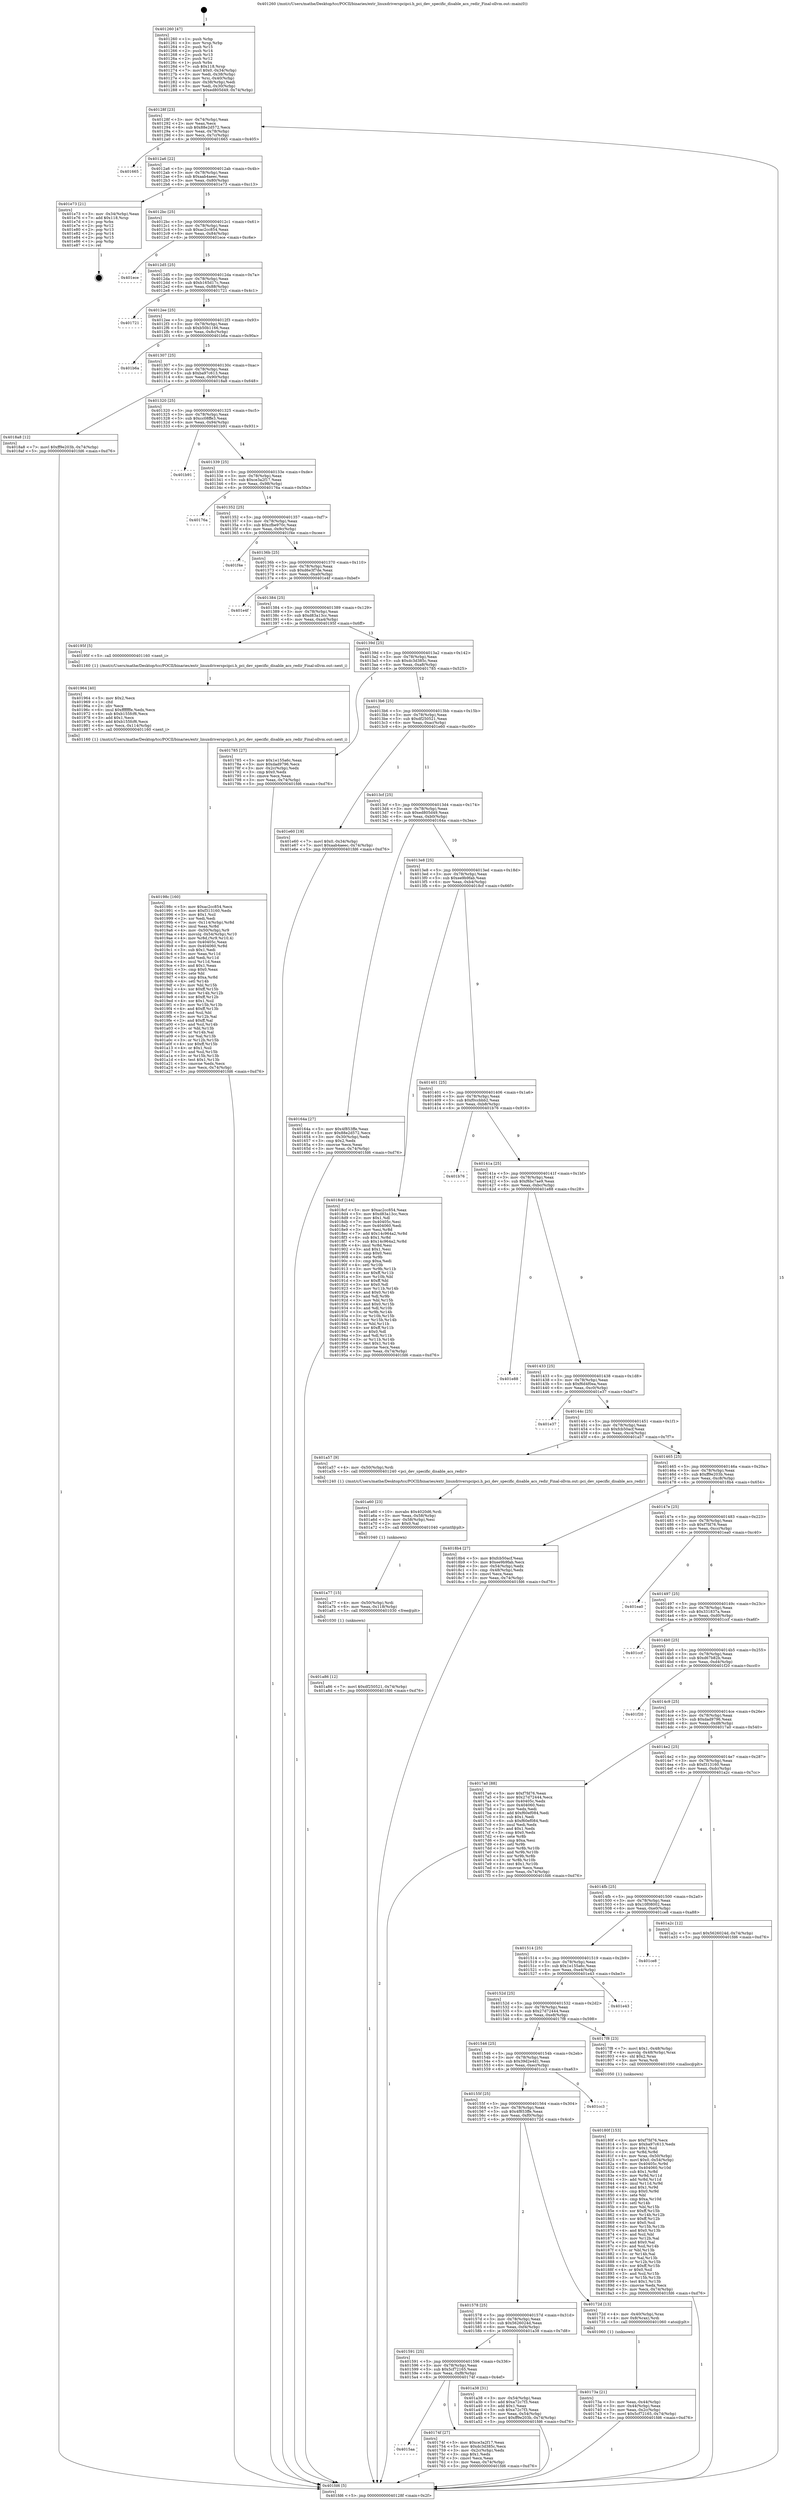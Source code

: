 digraph "0x401260" {
  label = "0x401260 (/mnt/c/Users/mathe/Desktop/tcc/POCII/binaries/extr_linuxdriverspcipci.h_pci_dev_specific_disable_acs_redir_Final-ollvm.out::main(0))"
  labelloc = "t"
  node[shape=record]

  Entry [label="",width=0.3,height=0.3,shape=circle,fillcolor=black,style=filled]
  "0x40128f" [label="{
     0x40128f [23]\l
     | [instrs]\l
     &nbsp;&nbsp;0x40128f \<+3\>: mov -0x74(%rbp),%eax\l
     &nbsp;&nbsp;0x401292 \<+2\>: mov %eax,%ecx\l
     &nbsp;&nbsp;0x401294 \<+6\>: sub $0x88e2d572,%ecx\l
     &nbsp;&nbsp;0x40129a \<+3\>: mov %eax,-0x78(%rbp)\l
     &nbsp;&nbsp;0x40129d \<+3\>: mov %ecx,-0x7c(%rbp)\l
     &nbsp;&nbsp;0x4012a0 \<+6\>: je 0000000000401665 \<main+0x405\>\l
  }"]
  "0x401665" [label="{
     0x401665\l
  }", style=dashed]
  "0x4012a6" [label="{
     0x4012a6 [22]\l
     | [instrs]\l
     &nbsp;&nbsp;0x4012a6 \<+5\>: jmp 00000000004012ab \<main+0x4b\>\l
     &nbsp;&nbsp;0x4012ab \<+3\>: mov -0x78(%rbp),%eax\l
     &nbsp;&nbsp;0x4012ae \<+5\>: sub $0xaab4aeec,%eax\l
     &nbsp;&nbsp;0x4012b3 \<+3\>: mov %eax,-0x80(%rbp)\l
     &nbsp;&nbsp;0x4012b6 \<+6\>: je 0000000000401e73 \<main+0xc13\>\l
  }"]
  Exit [label="",width=0.3,height=0.3,shape=circle,fillcolor=black,style=filled,peripheries=2]
  "0x401e73" [label="{
     0x401e73 [21]\l
     | [instrs]\l
     &nbsp;&nbsp;0x401e73 \<+3\>: mov -0x34(%rbp),%eax\l
     &nbsp;&nbsp;0x401e76 \<+7\>: add $0x118,%rsp\l
     &nbsp;&nbsp;0x401e7d \<+1\>: pop %rbx\l
     &nbsp;&nbsp;0x401e7e \<+2\>: pop %r12\l
     &nbsp;&nbsp;0x401e80 \<+2\>: pop %r13\l
     &nbsp;&nbsp;0x401e82 \<+2\>: pop %r14\l
     &nbsp;&nbsp;0x401e84 \<+2\>: pop %r15\l
     &nbsp;&nbsp;0x401e86 \<+1\>: pop %rbp\l
     &nbsp;&nbsp;0x401e87 \<+1\>: ret\l
  }"]
  "0x4012bc" [label="{
     0x4012bc [25]\l
     | [instrs]\l
     &nbsp;&nbsp;0x4012bc \<+5\>: jmp 00000000004012c1 \<main+0x61\>\l
     &nbsp;&nbsp;0x4012c1 \<+3\>: mov -0x78(%rbp),%eax\l
     &nbsp;&nbsp;0x4012c4 \<+5\>: sub $0xac2cc854,%eax\l
     &nbsp;&nbsp;0x4012c9 \<+6\>: mov %eax,-0x84(%rbp)\l
     &nbsp;&nbsp;0x4012cf \<+6\>: je 0000000000401ece \<main+0xc6e\>\l
  }"]
  "0x401a86" [label="{
     0x401a86 [12]\l
     | [instrs]\l
     &nbsp;&nbsp;0x401a86 \<+7\>: movl $0xdf250521,-0x74(%rbp)\l
     &nbsp;&nbsp;0x401a8d \<+5\>: jmp 0000000000401fd6 \<main+0xd76\>\l
  }"]
  "0x401ece" [label="{
     0x401ece\l
  }", style=dashed]
  "0x4012d5" [label="{
     0x4012d5 [25]\l
     | [instrs]\l
     &nbsp;&nbsp;0x4012d5 \<+5\>: jmp 00000000004012da \<main+0x7a\>\l
     &nbsp;&nbsp;0x4012da \<+3\>: mov -0x78(%rbp),%eax\l
     &nbsp;&nbsp;0x4012dd \<+5\>: sub $0xb165d17c,%eax\l
     &nbsp;&nbsp;0x4012e2 \<+6\>: mov %eax,-0x88(%rbp)\l
     &nbsp;&nbsp;0x4012e8 \<+6\>: je 0000000000401721 \<main+0x4c1\>\l
  }"]
  "0x401a77" [label="{
     0x401a77 [15]\l
     | [instrs]\l
     &nbsp;&nbsp;0x401a77 \<+4\>: mov -0x50(%rbp),%rdi\l
     &nbsp;&nbsp;0x401a7b \<+6\>: mov %eax,-0x118(%rbp)\l
     &nbsp;&nbsp;0x401a81 \<+5\>: call 0000000000401030 \<free@plt\>\l
     | [calls]\l
     &nbsp;&nbsp;0x401030 \{1\} (unknown)\l
  }"]
  "0x401721" [label="{
     0x401721\l
  }", style=dashed]
  "0x4012ee" [label="{
     0x4012ee [25]\l
     | [instrs]\l
     &nbsp;&nbsp;0x4012ee \<+5\>: jmp 00000000004012f3 \<main+0x93\>\l
     &nbsp;&nbsp;0x4012f3 \<+3\>: mov -0x78(%rbp),%eax\l
     &nbsp;&nbsp;0x4012f6 \<+5\>: sub $0xb50b1166,%eax\l
     &nbsp;&nbsp;0x4012fb \<+6\>: mov %eax,-0x8c(%rbp)\l
     &nbsp;&nbsp;0x401301 \<+6\>: je 0000000000401b6a \<main+0x90a\>\l
  }"]
  "0x401a60" [label="{
     0x401a60 [23]\l
     | [instrs]\l
     &nbsp;&nbsp;0x401a60 \<+10\>: movabs $0x4020d6,%rdi\l
     &nbsp;&nbsp;0x401a6a \<+3\>: mov %eax,-0x58(%rbp)\l
     &nbsp;&nbsp;0x401a6d \<+3\>: mov -0x58(%rbp),%esi\l
     &nbsp;&nbsp;0x401a70 \<+2\>: mov $0x0,%al\l
     &nbsp;&nbsp;0x401a72 \<+5\>: call 0000000000401040 \<printf@plt\>\l
     | [calls]\l
     &nbsp;&nbsp;0x401040 \{1\} (unknown)\l
  }"]
  "0x401b6a" [label="{
     0x401b6a\l
  }", style=dashed]
  "0x401307" [label="{
     0x401307 [25]\l
     | [instrs]\l
     &nbsp;&nbsp;0x401307 \<+5\>: jmp 000000000040130c \<main+0xac\>\l
     &nbsp;&nbsp;0x40130c \<+3\>: mov -0x78(%rbp),%eax\l
     &nbsp;&nbsp;0x40130f \<+5\>: sub $0xba97c613,%eax\l
     &nbsp;&nbsp;0x401314 \<+6\>: mov %eax,-0x90(%rbp)\l
     &nbsp;&nbsp;0x40131a \<+6\>: je 00000000004018a8 \<main+0x648\>\l
  }"]
  "0x40198c" [label="{
     0x40198c [160]\l
     | [instrs]\l
     &nbsp;&nbsp;0x40198c \<+5\>: mov $0xac2cc854,%ecx\l
     &nbsp;&nbsp;0x401991 \<+5\>: mov $0xf313160,%edx\l
     &nbsp;&nbsp;0x401996 \<+3\>: mov $0x1,%sil\l
     &nbsp;&nbsp;0x401999 \<+2\>: xor %edi,%edi\l
     &nbsp;&nbsp;0x40199b \<+7\>: mov -0x114(%rbp),%r8d\l
     &nbsp;&nbsp;0x4019a2 \<+4\>: imul %eax,%r8d\l
     &nbsp;&nbsp;0x4019a6 \<+4\>: mov -0x50(%rbp),%r9\l
     &nbsp;&nbsp;0x4019aa \<+4\>: movslq -0x54(%rbp),%r10\l
     &nbsp;&nbsp;0x4019ae \<+4\>: mov %r8d,(%r9,%r10,4)\l
     &nbsp;&nbsp;0x4019b2 \<+7\>: mov 0x40405c,%eax\l
     &nbsp;&nbsp;0x4019b9 \<+8\>: mov 0x404060,%r8d\l
     &nbsp;&nbsp;0x4019c1 \<+3\>: sub $0x1,%edi\l
     &nbsp;&nbsp;0x4019c4 \<+3\>: mov %eax,%r11d\l
     &nbsp;&nbsp;0x4019c7 \<+3\>: add %edi,%r11d\l
     &nbsp;&nbsp;0x4019ca \<+4\>: imul %r11d,%eax\l
     &nbsp;&nbsp;0x4019ce \<+3\>: and $0x1,%eax\l
     &nbsp;&nbsp;0x4019d1 \<+3\>: cmp $0x0,%eax\l
     &nbsp;&nbsp;0x4019d4 \<+3\>: sete %bl\l
     &nbsp;&nbsp;0x4019d7 \<+4\>: cmp $0xa,%r8d\l
     &nbsp;&nbsp;0x4019db \<+4\>: setl %r14b\l
     &nbsp;&nbsp;0x4019df \<+3\>: mov %bl,%r15b\l
     &nbsp;&nbsp;0x4019e2 \<+4\>: xor $0xff,%r15b\l
     &nbsp;&nbsp;0x4019e6 \<+3\>: mov %r14b,%r12b\l
     &nbsp;&nbsp;0x4019e9 \<+4\>: xor $0xff,%r12b\l
     &nbsp;&nbsp;0x4019ed \<+4\>: xor $0x1,%sil\l
     &nbsp;&nbsp;0x4019f1 \<+3\>: mov %r15b,%r13b\l
     &nbsp;&nbsp;0x4019f4 \<+4\>: and $0xff,%r13b\l
     &nbsp;&nbsp;0x4019f8 \<+3\>: and %sil,%bl\l
     &nbsp;&nbsp;0x4019fb \<+3\>: mov %r12b,%al\l
     &nbsp;&nbsp;0x4019fe \<+2\>: and $0xff,%al\l
     &nbsp;&nbsp;0x401a00 \<+3\>: and %sil,%r14b\l
     &nbsp;&nbsp;0x401a03 \<+3\>: or %bl,%r13b\l
     &nbsp;&nbsp;0x401a06 \<+3\>: or %r14b,%al\l
     &nbsp;&nbsp;0x401a09 \<+3\>: xor %al,%r13b\l
     &nbsp;&nbsp;0x401a0c \<+3\>: or %r12b,%r15b\l
     &nbsp;&nbsp;0x401a0f \<+4\>: xor $0xff,%r15b\l
     &nbsp;&nbsp;0x401a13 \<+4\>: or $0x1,%sil\l
     &nbsp;&nbsp;0x401a17 \<+3\>: and %sil,%r15b\l
     &nbsp;&nbsp;0x401a1a \<+3\>: or %r15b,%r13b\l
     &nbsp;&nbsp;0x401a1d \<+4\>: test $0x1,%r13b\l
     &nbsp;&nbsp;0x401a21 \<+3\>: cmovne %edx,%ecx\l
     &nbsp;&nbsp;0x401a24 \<+3\>: mov %ecx,-0x74(%rbp)\l
     &nbsp;&nbsp;0x401a27 \<+5\>: jmp 0000000000401fd6 \<main+0xd76\>\l
  }"]
  "0x4018a8" [label="{
     0x4018a8 [12]\l
     | [instrs]\l
     &nbsp;&nbsp;0x4018a8 \<+7\>: movl $0xff9e203b,-0x74(%rbp)\l
     &nbsp;&nbsp;0x4018af \<+5\>: jmp 0000000000401fd6 \<main+0xd76\>\l
  }"]
  "0x401320" [label="{
     0x401320 [25]\l
     | [instrs]\l
     &nbsp;&nbsp;0x401320 \<+5\>: jmp 0000000000401325 \<main+0xc5\>\l
     &nbsp;&nbsp;0x401325 \<+3\>: mov -0x78(%rbp),%eax\l
     &nbsp;&nbsp;0x401328 \<+5\>: sub $0xcc08ffe3,%eax\l
     &nbsp;&nbsp;0x40132d \<+6\>: mov %eax,-0x94(%rbp)\l
     &nbsp;&nbsp;0x401333 \<+6\>: je 0000000000401b91 \<main+0x931\>\l
  }"]
  "0x401964" [label="{
     0x401964 [40]\l
     | [instrs]\l
     &nbsp;&nbsp;0x401964 \<+5\>: mov $0x2,%ecx\l
     &nbsp;&nbsp;0x401969 \<+1\>: cltd\l
     &nbsp;&nbsp;0x40196a \<+2\>: idiv %ecx\l
     &nbsp;&nbsp;0x40196c \<+6\>: imul $0xfffffffe,%edx,%ecx\l
     &nbsp;&nbsp;0x401972 \<+6\>: sub $0xb155fcf6,%ecx\l
     &nbsp;&nbsp;0x401978 \<+3\>: add $0x1,%ecx\l
     &nbsp;&nbsp;0x40197b \<+6\>: add $0xb155fcf6,%ecx\l
     &nbsp;&nbsp;0x401981 \<+6\>: mov %ecx,-0x114(%rbp)\l
     &nbsp;&nbsp;0x401987 \<+5\>: call 0000000000401160 \<next_i\>\l
     | [calls]\l
     &nbsp;&nbsp;0x401160 \{1\} (/mnt/c/Users/mathe/Desktop/tcc/POCII/binaries/extr_linuxdriverspcipci.h_pci_dev_specific_disable_acs_redir_Final-ollvm.out::next_i)\l
  }"]
  "0x401b91" [label="{
     0x401b91\l
  }", style=dashed]
  "0x401339" [label="{
     0x401339 [25]\l
     | [instrs]\l
     &nbsp;&nbsp;0x401339 \<+5\>: jmp 000000000040133e \<main+0xde\>\l
     &nbsp;&nbsp;0x40133e \<+3\>: mov -0x78(%rbp),%eax\l
     &nbsp;&nbsp;0x401341 \<+5\>: sub $0xce3a2f17,%eax\l
     &nbsp;&nbsp;0x401346 \<+6\>: mov %eax,-0x98(%rbp)\l
     &nbsp;&nbsp;0x40134c \<+6\>: je 000000000040176a \<main+0x50a\>\l
  }"]
  "0x40180f" [label="{
     0x40180f [153]\l
     | [instrs]\l
     &nbsp;&nbsp;0x40180f \<+5\>: mov $0xf7fd76,%ecx\l
     &nbsp;&nbsp;0x401814 \<+5\>: mov $0xba97c613,%edx\l
     &nbsp;&nbsp;0x401819 \<+3\>: mov $0x1,%sil\l
     &nbsp;&nbsp;0x40181c \<+3\>: xor %r8d,%r8d\l
     &nbsp;&nbsp;0x40181f \<+4\>: mov %rax,-0x50(%rbp)\l
     &nbsp;&nbsp;0x401823 \<+7\>: movl $0x0,-0x54(%rbp)\l
     &nbsp;&nbsp;0x40182a \<+8\>: mov 0x40405c,%r9d\l
     &nbsp;&nbsp;0x401832 \<+8\>: mov 0x404060,%r10d\l
     &nbsp;&nbsp;0x40183a \<+4\>: sub $0x1,%r8d\l
     &nbsp;&nbsp;0x40183e \<+3\>: mov %r9d,%r11d\l
     &nbsp;&nbsp;0x401841 \<+3\>: add %r8d,%r11d\l
     &nbsp;&nbsp;0x401844 \<+4\>: imul %r11d,%r9d\l
     &nbsp;&nbsp;0x401848 \<+4\>: and $0x1,%r9d\l
     &nbsp;&nbsp;0x40184c \<+4\>: cmp $0x0,%r9d\l
     &nbsp;&nbsp;0x401850 \<+3\>: sete %bl\l
     &nbsp;&nbsp;0x401853 \<+4\>: cmp $0xa,%r10d\l
     &nbsp;&nbsp;0x401857 \<+4\>: setl %r14b\l
     &nbsp;&nbsp;0x40185b \<+3\>: mov %bl,%r15b\l
     &nbsp;&nbsp;0x40185e \<+4\>: xor $0xff,%r15b\l
     &nbsp;&nbsp;0x401862 \<+3\>: mov %r14b,%r12b\l
     &nbsp;&nbsp;0x401865 \<+4\>: xor $0xff,%r12b\l
     &nbsp;&nbsp;0x401869 \<+4\>: xor $0x0,%sil\l
     &nbsp;&nbsp;0x40186d \<+3\>: mov %r15b,%r13b\l
     &nbsp;&nbsp;0x401870 \<+4\>: and $0x0,%r13b\l
     &nbsp;&nbsp;0x401874 \<+3\>: and %sil,%bl\l
     &nbsp;&nbsp;0x401877 \<+3\>: mov %r12b,%al\l
     &nbsp;&nbsp;0x40187a \<+2\>: and $0x0,%al\l
     &nbsp;&nbsp;0x40187c \<+3\>: and %sil,%r14b\l
     &nbsp;&nbsp;0x40187f \<+3\>: or %bl,%r13b\l
     &nbsp;&nbsp;0x401882 \<+3\>: or %r14b,%al\l
     &nbsp;&nbsp;0x401885 \<+3\>: xor %al,%r13b\l
     &nbsp;&nbsp;0x401888 \<+3\>: or %r12b,%r15b\l
     &nbsp;&nbsp;0x40188b \<+4\>: xor $0xff,%r15b\l
     &nbsp;&nbsp;0x40188f \<+4\>: or $0x0,%sil\l
     &nbsp;&nbsp;0x401893 \<+3\>: and %sil,%r15b\l
     &nbsp;&nbsp;0x401896 \<+3\>: or %r15b,%r13b\l
     &nbsp;&nbsp;0x401899 \<+4\>: test $0x1,%r13b\l
     &nbsp;&nbsp;0x40189d \<+3\>: cmovne %edx,%ecx\l
     &nbsp;&nbsp;0x4018a0 \<+3\>: mov %ecx,-0x74(%rbp)\l
     &nbsp;&nbsp;0x4018a3 \<+5\>: jmp 0000000000401fd6 \<main+0xd76\>\l
  }"]
  "0x40176a" [label="{
     0x40176a\l
  }", style=dashed]
  "0x401352" [label="{
     0x401352 [25]\l
     | [instrs]\l
     &nbsp;&nbsp;0x401352 \<+5\>: jmp 0000000000401357 \<main+0xf7\>\l
     &nbsp;&nbsp;0x401357 \<+3\>: mov -0x78(%rbp),%eax\l
     &nbsp;&nbsp;0x40135a \<+5\>: sub $0xcfbe970c,%eax\l
     &nbsp;&nbsp;0x40135f \<+6\>: mov %eax,-0x9c(%rbp)\l
     &nbsp;&nbsp;0x401365 \<+6\>: je 0000000000401f4e \<main+0xcee\>\l
  }"]
  "0x4015aa" [label="{
     0x4015aa\l
  }", style=dashed]
  "0x401f4e" [label="{
     0x401f4e\l
  }", style=dashed]
  "0x40136b" [label="{
     0x40136b [25]\l
     | [instrs]\l
     &nbsp;&nbsp;0x40136b \<+5\>: jmp 0000000000401370 \<main+0x110\>\l
     &nbsp;&nbsp;0x401370 \<+3\>: mov -0x78(%rbp),%eax\l
     &nbsp;&nbsp;0x401373 \<+5\>: sub $0xd6e3f7de,%eax\l
     &nbsp;&nbsp;0x401378 \<+6\>: mov %eax,-0xa0(%rbp)\l
     &nbsp;&nbsp;0x40137e \<+6\>: je 0000000000401e4f \<main+0xbef\>\l
  }"]
  "0x40174f" [label="{
     0x40174f [27]\l
     | [instrs]\l
     &nbsp;&nbsp;0x40174f \<+5\>: mov $0xce3a2f17,%eax\l
     &nbsp;&nbsp;0x401754 \<+5\>: mov $0xdc3d385c,%ecx\l
     &nbsp;&nbsp;0x401759 \<+3\>: mov -0x2c(%rbp),%edx\l
     &nbsp;&nbsp;0x40175c \<+3\>: cmp $0x1,%edx\l
     &nbsp;&nbsp;0x40175f \<+3\>: cmovl %ecx,%eax\l
     &nbsp;&nbsp;0x401762 \<+3\>: mov %eax,-0x74(%rbp)\l
     &nbsp;&nbsp;0x401765 \<+5\>: jmp 0000000000401fd6 \<main+0xd76\>\l
  }"]
  "0x401e4f" [label="{
     0x401e4f\l
  }", style=dashed]
  "0x401384" [label="{
     0x401384 [25]\l
     | [instrs]\l
     &nbsp;&nbsp;0x401384 \<+5\>: jmp 0000000000401389 \<main+0x129\>\l
     &nbsp;&nbsp;0x401389 \<+3\>: mov -0x78(%rbp),%eax\l
     &nbsp;&nbsp;0x40138c \<+5\>: sub $0xd83a13cc,%eax\l
     &nbsp;&nbsp;0x401391 \<+6\>: mov %eax,-0xa4(%rbp)\l
     &nbsp;&nbsp;0x401397 \<+6\>: je 000000000040195f \<main+0x6ff\>\l
  }"]
  "0x401591" [label="{
     0x401591 [25]\l
     | [instrs]\l
     &nbsp;&nbsp;0x401591 \<+5\>: jmp 0000000000401596 \<main+0x336\>\l
     &nbsp;&nbsp;0x401596 \<+3\>: mov -0x78(%rbp),%eax\l
     &nbsp;&nbsp;0x401599 \<+5\>: sub $0x5cf72165,%eax\l
     &nbsp;&nbsp;0x40159e \<+6\>: mov %eax,-0xf8(%rbp)\l
     &nbsp;&nbsp;0x4015a4 \<+6\>: je 000000000040174f \<main+0x4ef\>\l
  }"]
  "0x40195f" [label="{
     0x40195f [5]\l
     | [instrs]\l
     &nbsp;&nbsp;0x40195f \<+5\>: call 0000000000401160 \<next_i\>\l
     | [calls]\l
     &nbsp;&nbsp;0x401160 \{1\} (/mnt/c/Users/mathe/Desktop/tcc/POCII/binaries/extr_linuxdriverspcipci.h_pci_dev_specific_disable_acs_redir_Final-ollvm.out::next_i)\l
  }"]
  "0x40139d" [label="{
     0x40139d [25]\l
     | [instrs]\l
     &nbsp;&nbsp;0x40139d \<+5\>: jmp 00000000004013a2 \<main+0x142\>\l
     &nbsp;&nbsp;0x4013a2 \<+3\>: mov -0x78(%rbp),%eax\l
     &nbsp;&nbsp;0x4013a5 \<+5\>: sub $0xdc3d385c,%eax\l
     &nbsp;&nbsp;0x4013aa \<+6\>: mov %eax,-0xa8(%rbp)\l
     &nbsp;&nbsp;0x4013b0 \<+6\>: je 0000000000401785 \<main+0x525\>\l
  }"]
  "0x401a38" [label="{
     0x401a38 [31]\l
     | [instrs]\l
     &nbsp;&nbsp;0x401a38 \<+3\>: mov -0x54(%rbp),%eax\l
     &nbsp;&nbsp;0x401a3b \<+5\>: add $0xa72c7f3,%eax\l
     &nbsp;&nbsp;0x401a40 \<+3\>: add $0x1,%eax\l
     &nbsp;&nbsp;0x401a43 \<+5\>: sub $0xa72c7f3,%eax\l
     &nbsp;&nbsp;0x401a48 \<+3\>: mov %eax,-0x54(%rbp)\l
     &nbsp;&nbsp;0x401a4b \<+7\>: movl $0xff9e203b,-0x74(%rbp)\l
     &nbsp;&nbsp;0x401a52 \<+5\>: jmp 0000000000401fd6 \<main+0xd76\>\l
  }"]
  "0x401785" [label="{
     0x401785 [27]\l
     | [instrs]\l
     &nbsp;&nbsp;0x401785 \<+5\>: mov $0x1e155a6c,%eax\l
     &nbsp;&nbsp;0x40178a \<+5\>: mov $0xdad9796,%ecx\l
     &nbsp;&nbsp;0x40178f \<+3\>: mov -0x2c(%rbp),%edx\l
     &nbsp;&nbsp;0x401792 \<+3\>: cmp $0x0,%edx\l
     &nbsp;&nbsp;0x401795 \<+3\>: cmove %ecx,%eax\l
     &nbsp;&nbsp;0x401798 \<+3\>: mov %eax,-0x74(%rbp)\l
     &nbsp;&nbsp;0x40179b \<+5\>: jmp 0000000000401fd6 \<main+0xd76\>\l
  }"]
  "0x4013b6" [label="{
     0x4013b6 [25]\l
     | [instrs]\l
     &nbsp;&nbsp;0x4013b6 \<+5\>: jmp 00000000004013bb \<main+0x15b\>\l
     &nbsp;&nbsp;0x4013bb \<+3\>: mov -0x78(%rbp),%eax\l
     &nbsp;&nbsp;0x4013be \<+5\>: sub $0xdf250521,%eax\l
     &nbsp;&nbsp;0x4013c3 \<+6\>: mov %eax,-0xac(%rbp)\l
     &nbsp;&nbsp;0x4013c9 \<+6\>: je 0000000000401e60 \<main+0xc00\>\l
  }"]
  "0x40173a" [label="{
     0x40173a [21]\l
     | [instrs]\l
     &nbsp;&nbsp;0x40173a \<+3\>: mov %eax,-0x44(%rbp)\l
     &nbsp;&nbsp;0x40173d \<+3\>: mov -0x44(%rbp),%eax\l
     &nbsp;&nbsp;0x401740 \<+3\>: mov %eax,-0x2c(%rbp)\l
     &nbsp;&nbsp;0x401743 \<+7\>: movl $0x5cf72165,-0x74(%rbp)\l
     &nbsp;&nbsp;0x40174a \<+5\>: jmp 0000000000401fd6 \<main+0xd76\>\l
  }"]
  "0x401e60" [label="{
     0x401e60 [19]\l
     | [instrs]\l
     &nbsp;&nbsp;0x401e60 \<+7\>: movl $0x0,-0x34(%rbp)\l
     &nbsp;&nbsp;0x401e67 \<+7\>: movl $0xaab4aeec,-0x74(%rbp)\l
     &nbsp;&nbsp;0x401e6e \<+5\>: jmp 0000000000401fd6 \<main+0xd76\>\l
  }"]
  "0x4013cf" [label="{
     0x4013cf [25]\l
     | [instrs]\l
     &nbsp;&nbsp;0x4013cf \<+5\>: jmp 00000000004013d4 \<main+0x174\>\l
     &nbsp;&nbsp;0x4013d4 \<+3\>: mov -0x78(%rbp),%eax\l
     &nbsp;&nbsp;0x4013d7 \<+5\>: sub $0xed805d49,%eax\l
     &nbsp;&nbsp;0x4013dc \<+6\>: mov %eax,-0xb0(%rbp)\l
     &nbsp;&nbsp;0x4013e2 \<+6\>: je 000000000040164a \<main+0x3ea\>\l
  }"]
  "0x401578" [label="{
     0x401578 [25]\l
     | [instrs]\l
     &nbsp;&nbsp;0x401578 \<+5\>: jmp 000000000040157d \<main+0x31d\>\l
     &nbsp;&nbsp;0x40157d \<+3\>: mov -0x78(%rbp),%eax\l
     &nbsp;&nbsp;0x401580 \<+5\>: sub $0x5626024d,%eax\l
     &nbsp;&nbsp;0x401585 \<+6\>: mov %eax,-0xf4(%rbp)\l
     &nbsp;&nbsp;0x40158b \<+6\>: je 0000000000401a38 \<main+0x7d8\>\l
  }"]
  "0x40164a" [label="{
     0x40164a [27]\l
     | [instrs]\l
     &nbsp;&nbsp;0x40164a \<+5\>: mov $0x4f853ffe,%eax\l
     &nbsp;&nbsp;0x40164f \<+5\>: mov $0x88e2d572,%ecx\l
     &nbsp;&nbsp;0x401654 \<+3\>: mov -0x30(%rbp),%edx\l
     &nbsp;&nbsp;0x401657 \<+3\>: cmp $0x2,%edx\l
     &nbsp;&nbsp;0x40165a \<+3\>: cmovne %ecx,%eax\l
     &nbsp;&nbsp;0x40165d \<+3\>: mov %eax,-0x74(%rbp)\l
     &nbsp;&nbsp;0x401660 \<+5\>: jmp 0000000000401fd6 \<main+0xd76\>\l
  }"]
  "0x4013e8" [label="{
     0x4013e8 [25]\l
     | [instrs]\l
     &nbsp;&nbsp;0x4013e8 \<+5\>: jmp 00000000004013ed \<main+0x18d\>\l
     &nbsp;&nbsp;0x4013ed \<+3\>: mov -0x78(%rbp),%eax\l
     &nbsp;&nbsp;0x4013f0 \<+5\>: sub $0xee9b9fab,%eax\l
     &nbsp;&nbsp;0x4013f5 \<+6\>: mov %eax,-0xb4(%rbp)\l
     &nbsp;&nbsp;0x4013fb \<+6\>: je 00000000004018cf \<main+0x66f\>\l
  }"]
  "0x401fd6" [label="{
     0x401fd6 [5]\l
     | [instrs]\l
     &nbsp;&nbsp;0x401fd6 \<+5\>: jmp 000000000040128f \<main+0x2f\>\l
  }"]
  "0x401260" [label="{
     0x401260 [47]\l
     | [instrs]\l
     &nbsp;&nbsp;0x401260 \<+1\>: push %rbp\l
     &nbsp;&nbsp;0x401261 \<+3\>: mov %rsp,%rbp\l
     &nbsp;&nbsp;0x401264 \<+2\>: push %r15\l
     &nbsp;&nbsp;0x401266 \<+2\>: push %r14\l
     &nbsp;&nbsp;0x401268 \<+2\>: push %r13\l
     &nbsp;&nbsp;0x40126a \<+2\>: push %r12\l
     &nbsp;&nbsp;0x40126c \<+1\>: push %rbx\l
     &nbsp;&nbsp;0x40126d \<+7\>: sub $0x118,%rsp\l
     &nbsp;&nbsp;0x401274 \<+7\>: movl $0x0,-0x34(%rbp)\l
     &nbsp;&nbsp;0x40127b \<+3\>: mov %edi,-0x38(%rbp)\l
     &nbsp;&nbsp;0x40127e \<+4\>: mov %rsi,-0x40(%rbp)\l
     &nbsp;&nbsp;0x401282 \<+3\>: mov -0x38(%rbp),%edi\l
     &nbsp;&nbsp;0x401285 \<+3\>: mov %edi,-0x30(%rbp)\l
     &nbsp;&nbsp;0x401288 \<+7\>: movl $0xed805d49,-0x74(%rbp)\l
  }"]
  "0x40172d" [label="{
     0x40172d [13]\l
     | [instrs]\l
     &nbsp;&nbsp;0x40172d \<+4\>: mov -0x40(%rbp),%rax\l
     &nbsp;&nbsp;0x401731 \<+4\>: mov 0x8(%rax),%rdi\l
     &nbsp;&nbsp;0x401735 \<+5\>: call 0000000000401060 \<atoi@plt\>\l
     | [calls]\l
     &nbsp;&nbsp;0x401060 \{1\} (unknown)\l
  }"]
  "0x4018cf" [label="{
     0x4018cf [144]\l
     | [instrs]\l
     &nbsp;&nbsp;0x4018cf \<+5\>: mov $0xac2cc854,%eax\l
     &nbsp;&nbsp;0x4018d4 \<+5\>: mov $0xd83a13cc,%ecx\l
     &nbsp;&nbsp;0x4018d9 \<+2\>: mov $0x1,%dl\l
     &nbsp;&nbsp;0x4018db \<+7\>: mov 0x40405c,%esi\l
     &nbsp;&nbsp;0x4018e2 \<+7\>: mov 0x404060,%edi\l
     &nbsp;&nbsp;0x4018e9 \<+3\>: mov %esi,%r8d\l
     &nbsp;&nbsp;0x4018ec \<+7\>: add $0x14c964a2,%r8d\l
     &nbsp;&nbsp;0x4018f3 \<+4\>: sub $0x1,%r8d\l
     &nbsp;&nbsp;0x4018f7 \<+7\>: sub $0x14c964a2,%r8d\l
     &nbsp;&nbsp;0x4018fe \<+4\>: imul %r8d,%esi\l
     &nbsp;&nbsp;0x401902 \<+3\>: and $0x1,%esi\l
     &nbsp;&nbsp;0x401905 \<+3\>: cmp $0x0,%esi\l
     &nbsp;&nbsp;0x401908 \<+4\>: sete %r9b\l
     &nbsp;&nbsp;0x40190c \<+3\>: cmp $0xa,%edi\l
     &nbsp;&nbsp;0x40190f \<+4\>: setl %r10b\l
     &nbsp;&nbsp;0x401913 \<+3\>: mov %r9b,%r11b\l
     &nbsp;&nbsp;0x401916 \<+4\>: xor $0xff,%r11b\l
     &nbsp;&nbsp;0x40191a \<+3\>: mov %r10b,%bl\l
     &nbsp;&nbsp;0x40191d \<+3\>: xor $0xff,%bl\l
     &nbsp;&nbsp;0x401920 \<+3\>: xor $0x0,%dl\l
     &nbsp;&nbsp;0x401923 \<+3\>: mov %r11b,%r14b\l
     &nbsp;&nbsp;0x401926 \<+4\>: and $0x0,%r14b\l
     &nbsp;&nbsp;0x40192a \<+3\>: and %dl,%r9b\l
     &nbsp;&nbsp;0x40192d \<+3\>: mov %bl,%r15b\l
     &nbsp;&nbsp;0x401930 \<+4\>: and $0x0,%r15b\l
     &nbsp;&nbsp;0x401934 \<+3\>: and %dl,%r10b\l
     &nbsp;&nbsp;0x401937 \<+3\>: or %r9b,%r14b\l
     &nbsp;&nbsp;0x40193a \<+3\>: or %r10b,%r15b\l
     &nbsp;&nbsp;0x40193d \<+3\>: xor %r15b,%r14b\l
     &nbsp;&nbsp;0x401940 \<+3\>: or %bl,%r11b\l
     &nbsp;&nbsp;0x401943 \<+4\>: xor $0xff,%r11b\l
     &nbsp;&nbsp;0x401947 \<+3\>: or $0x0,%dl\l
     &nbsp;&nbsp;0x40194a \<+3\>: and %dl,%r11b\l
     &nbsp;&nbsp;0x40194d \<+3\>: or %r11b,%r14b\l
     &nbsp;&nbsp;0x401950 \<+4\>: test $0x1,%r14b\l
     &nbsp;&nbsp;0x401954 \<+3\>: cmovne %ecx,%eax\l
     &nbsp;&nbsp;0x401957 \<+3\>: mov %eax,-0x74(%rbp)\l
     &nbsp;&nbsp;0x40195a \<+5\>: jmp 0000000000401fd6 \<main+0xd76\>\l
  }"]
  "0x401401" [label="{
     0x401401 [25]\l
     | [instrs]\l
     &nbsp;&nbsp;0x401401 \<+5\>: jmp 0000000000401406 \<main+0x1a6\>\l
     &nbsp;&nbsp;0x401406 \<+3\>: mov -0x78(%rbp),%eax\l
     &nbsp;&nbsp;0x401409 \<+5\>: sub $0xf0ccbbb2,%eax\l
     &nbsp;&nbsp;0x40140e \<+6\>: mov %eax,-0xb8(%rbp)\l
     &nbsp;&nbsp;0x401414 \<+6\>: je 0000000000401b76 \<main+0x916\>\l
  }"]
  "0x40155f" [label="{
     0x40155f [25]\l
     | [instrs]\l
     &nbsp;&nbsp;0x40155f \<+5\>: jmp 0000000000401564 \<main+0x304\>\l
     &nbsp;&nbsp;0x401564 \<+3\>: mov -0x78(%rbp),%eax\l
     &nbsp;&nbsp;0x401567 \<+5\>: sub $0x4f853ffe,%eax\l
     &nbsp;&nbsp;0x40156c \<+6\>: mov %eax,-0xf0(%rbp)\l
     &nbsp;&nbsp;0x401572 \<+6\>: je 000000000040172d \<main+0x4cd\>\l
  }"]
  "0x401b76" [label="{
     0x401b76\l
  }", style=dashed]
  "0x40141a" [label="{
     0x40141a [25]\l
     | [instrs]\l
     &nbsp;&nbsp;0x40141a \<+5\>: jmp 000000000040141f \<main+0x1bf\>\l
     &nbsp;&nbsp;0x40141f \<+3\>: mov -0x78(%rbp),%eax\l
     &nbsp;&nbsp;0x401422 \<+5\>: sub $0xf6bc7ae9,%eax\l
     &nbsp;&nbsp;0x401427 \<+6\>: mov %eax,-0xbc(%rbp)\l
     &nbsp;&nbsp;0x40142d \<+6\>: je 0000000000401e88 \<main+0xc28\>\l
  }"]
  "0x401cc3" [label="{
     0x401cc3\l
  }", style=dashed]
  "0x401e88" [label="{
     0x401e88\l
  }", style=dashed]
  "0x401433" [label="{
     0x401433 [25]\l
     | [instrs]\l
     &nbsp;&nbsp;0x401433 \<+5\>: jmp 0000000000401438 \<main+0x1d8\>\l
     &nbsp;&nbsp;0x401438 \<+3\>: mov -0x78(%rbp),%eax\l
     &nbsp;&nbsp;0x40143b \<+5\>: sub $0xf6d4f0ea,%eax\l
     &nbsp;&nbsp;0x401440 \<+6\>: mov %eax,-0xc0(%rbp)\l
     &nbsp;&nbsp;0x401446 \<+6\>: je 0000000000401e37 \<main+0xbd7\>\l
  }"]
  "0x401546" [label="{
     0x401546 [25]\l
     | [instrs]\l
     &nbsp;&nbsp;0x401546 \<+5\>: jmp 000000000040154b \<main+0x2eb\>\l
     &nbsp;&nbsp;0x40154b \<+3\>: mov -0x78(%rbp),%eax\l
     &nbsp;&nbsp;0x40154e \<+5\>: sub $0x39d2e4d1,%eax\l
     &nbsp;&nbsp;0x401553 \<+6\>: mov %eax,-0xec(%rbp)\l
     &nbsp;&nbsp;0x401559 \<+6\>: je 0000000000401cc3 \<main+0xa63\>\l
  }"]
  "0x401e37" [label="{
     0x401e37\l
  }", style=dashed]
  "0x40144c" [label="{
     0x40144c [25]\l
     | [instrs]\l
     &nbsp;&nbsp;0x40144c \<+5\>: jmp 0000000000401451 \<main+0x1f1\>\l
     &nbsp;&nbsp;0x401451 \<+3\>: mov -0x78(%rbp),%eax\l
     &nbsp;&nbsp;0x401454 \<+5\>: sub $0xfcb50acf,%eax\l
     &nbsp;&nbsp;0x401459 \<+6\>: mov %eax,-0xc4(%rbp)\l
     &nbsp;&nbsp;0x40145f \<+6\>: je 0000000000401a57 \<main+0x7f7\>\l
  }"]
  "0x4017f8" [label="{
     0x4017f8 [23]\l
     | [instrs]\l
     &nbsp;&nbsp;0x4017f8 \<+7\>: movl $0x1,-0x48(%rbp)\l
     &nbsp;&nbsp;0x4017ff \<+4\>: movslq -0x48(%rbp),%rax\l
     &nbsp;&nbsp;0x401803 \<+4\>: shl $0x2,%rax\l
     &nbsp;&nbsp;0x401807 \<+3\>: mov %rax,%rdi\l
     &nbsp;&nbsp;0x40180a \<+5\>: call 0000000000401050 \<malloc@plt\>\l
     | [calls]\l
     &nbsp;&nbsp;0x401050 \{1\} (unknown)\l
  }"]
  "0x401a57" [label="{
     0x401a57 [9]\l
     | [instrs]\l
     &nbsp;&nbsp;0x401a57 \<+4\>: mov -0x50(%rbp),%rdi\l
     &nbsp;&nbsp;0x401a5b \<+5\>: call 0000000000401240 \<pci_dev_specific_disable_acs_redir\>\l
     | [calls]\l
     &nbsp;&nbsp;0x401240 \{1\} (/mnt/c/Users/mathe/Desktop/tcc/POCII/binaries/extr_linuxdriverspcipci.h_pci_dev_specific_disable_acs_redir_Final-ollvm.out::pci_dev_specific_disable_acs_redir)\l
  }"]
  "0x401465" [label="{
     0x401465 [25]\l
     | [instrs]\l
     &nbsp;&nbsp;0x401465 \<+5\>: jmp 000000000040146a \<main+0x20a\>\l
     &nbsp;&nbsp;0x40146a \<+3\>: mov -0x78(%rbp),%eax\l
     &nbsp;&nbsp;0x40146d \<+5\>: sub $0xff9e203b,%eax\l
     &nbsp;&nbsp;0x401472 \<+6\>: mov %eax,-0xc8(%rbp)\l
     &nbsp;&nbsp;0x401478 \<+6\>: je 00000000004018b4 \<main+0x654\>\l
  }"]
  "0x40152d" [label="{
     0x40152d [25]\l
     | [instrs]\l
     &nbsp;&nbsp;0x40152d \<+5\>: jmp 0000000000401532 \<main+0x2d2\>\l
     &nbsp;&nbsp;0x401532 \<+3\>: mov -0x78(%rbp),%eax\l
     &nbsp;&nbsp;0x401535 \<+5\>: sub $0x27d72444,%eax\l
     &nbsp;&nbsp;0x40153a \<+6\>: mov %eax,-0xe8(%rbp)\l
     &nbsp;&nbsp;0x401540 \<+6\>: je 00000000004017f8 \<main+0x598\>\l
  }"]
  "0x4018b4" [label="{
     0x4018b4 [27]\l
     | [instrs]\l
     &nbsp;&nbsp;0x4018b4 \<+5\>: mov $0xfcb50acf,%eax\l
     &nbsp;&nbsp;0x4018b9 \<+5\>: mov $0xee9b9fab,%ecx\l
     &nbsp;&nbsp;0x4018be \<+3\>: mov -0x54(%rbp),%edx\l
     &nbsp;&nbsp;0x4018c1 \<+3\>: cmp -0x48(%rbp),%edx\l
     &nbsp;&nbsp;0x4018c4 \<+3\>: cmovl %ecx,%eax\l
     &nbsp;&nbsp;0x4018c7 \<+3\>: mov %eax,-0x74(%rbp)\l
     &nbsp;&nbsp;0x4018ca \<+5\>: jmp 0000000000401fd6 \<main+0xd76\>\l
  }"]
  "0x40147e" [label="{
     0x40147e [25]\l
     | [instrs]\l
     &nbsp;&nbsp;0x40147e \<+5\>: jmp 0000000000401483 \<main+0x223\>\l
     &nbsp;&nbsp;0x401483 \<+3\>: mov -0x78(%rbp),%eax\l
     &nbsp;&nbsp;0x401486 \<+5\>: sub $0xf7fd76,%eax\l
     &nbsp;&nbsp;0x40148b \<+6\>: mov %eax,-0xcc(%rbp)\l
     &nbsp;&nbsp;0x401491 \<+6\>: je 0000000000401ea0 \<main+0xc40\>\l
  }"]
  "0x401e43" [label="{
     0x401e43\l
  }", style=dashed]
  "0x401ea0" [label="{
     0x401ea0\l
  }", style=dashed]
  "0x401497" [label="{
     0x401497 [25]\l
     | [instrs]\l
     &nbsp;&nbsp;0x401497 \<+5\>: jmp 000000000040149c \<main+0x23c\>\l
     &nbsp;&nbsp;0x40149c \<+3\>: mov -0x78(%rbp),%eax\l
     &nbsp;&nbsp;0x40149f \<+5\>: sub $0x331837a,%eax\l
     &nbsp;&nbsp;0x4014a4 \<+6\>: mov %eax,-0xd0(%rbp)\l
     &nbsp;&nbsp;0x4014aa \<+6\>: je 0000000000401ccf \<main+0xa6f\>\l
  }"]
  "0x401514" [label="{
     0x401514 [25]\l
     | [instrs]\l
     &nbsp;&nbsp;0x401514 \<+5\>: jmp 0000000000401519 \<main+0x2b9\>\l
     &nbsp;&nbsp;0x401519 \<+3\>: mov -0x78(%rbp),%eax\l
     &nbsp;&nbsp;0x40151c \<+5\>: sub $0x1e155a6c,%eax\l
     &nbsp;&nbsp;0x401521 \<+6\>: mov %eax,-0xe4(%rbp)\l
     &nbsp;&nbsp;0x401527 \<+6\>: je 0000000000401e43 \<main+0xbe3\>\l
  }"]
  "0x401ccf" [label="{
     0x401ccf\l
  }", style=dashed]
  "0x4014b0" [label="{
     0x4014b0 [25]\l
     | [instrs]\l
     &nbsp;&nbsp;0x4014b0 \<+5\>: jmp 00000000004014b5 \<main+0x255\>\l
     &nbsp;&nbsp;0x4014b5 \<+3\>: mov -0x78(%rbp),%eax\l
     &nbsp;&nbsp;0x4014b8 \<+5\>: sub $0xd67b82b,%eax\l
     &nbsp;&nbsp;0x4014bd \<+6\>: mov %eax,-0xd4(%rbp)\l
     &nbsp;&nbsp;0x4014c3 \<+6\>: je 0000000000401f20 \<main+0xcc0\>\l
  }"]
  "0x401ce8" [label="{
     0x401ce8\l
  }", style=dashed]
  "0x401f20" [label="{
     0x401f20\l
  }", style=dashed]
  "0x4014c9" [label="{
     0x4014c9 [25]\l
     | [instrs]\l
     &nbsp;&nbsp;0x4014c9 \<+5\>: jmp 00000000004014ce \<main+0x26e\>\l
     &nbsp;&nbsp;0x4014ce \<+3\>: mov -0x78(%rbp),%eax\l
     &nbsp;&nbsp;0x4014d1 \<+5\>: sub $0xdad9796,%eax\l
     &nbsp;&nbsp;0x4014d6 \<+6\>: mov %eax,-0xd8(%rbp)\l
     &nbsp;&nbsp;0x4014dc \<+6\>: je 00000000004017a0 \<main+0x540\>\l
  }"]
  "0x4014fb" [label="{
     0x4014fb [25]\l
     | [instrs]\l
     &nbsp;&nbsp;0x4014fb \<+5\>: jmp 0000000000401500 \<main+0x2a0\>\l
     &nbsp;&nbsp;0x401500 \<+3\>: mov -0x78(%rbp),%eax\l
     &nbsp;&nbsp;0x401503 \<+5\>: sub $0x10f08002,%eax\l
     &nbsp;&nbsp;0x401508 \<+6\>: mov %eax,-0xe0(%rbp)\l
     &nbsp;&nbsp;0x40150e \<+6\>: je 0000000000401ce8 \<main+0xa88\>\l
  }"]
  "0x4017a0" [label="{
     0x4017a0 [88]\l
     | [instrs]\l
     &nbsp;&nbsp;0x4017a0 \<+5\>: mov $0xf7fd76,%eax\l
     &nbsp;&nbsp;0x4017a5 \<+5\>: mov $0x27d72444,%ecx\l
     &nbsp;&nbsp;0x4017aa \<+7\>: mov 0x40405c,%edx\l
     &nbsp;&nbsp;0x4017b1 \<+7\>: mov 0x404060,%esi\l
     &nbsp;&nbsp;0x4017b8 \<+2\>: mov %edx,%edi\l
     &nbsp;&nbsp;0x4017ba \<+6\>: add $0xf60ef084,%edi\l
     &nbsp;&nbsp;0x4017c0 \<+3\>: sub $0x1,%edi\l
     &nbsp;&nbsp;0x4017c3 \<+6\>: sub $0xf60ef084,%edi\l
     &nbsp;&nbsp;0x4017c9 \<+3\>: imul %edi,%edx\l
     &nbsp;&nbsp;0x4017cc \<+3\>: and $0x1,%edx\l
     &nbsp;&nbsp;0x4017cf \<+3\>: cmp $0x0,%edx\l
     &nbsp;&nbsp;0x4017d2 \<+4\>: sete %r8b\l
     &nbsp;&nbsp;0x4017d6 \<+3\>: cmp $0xa,%esi\l
     &nbsp;&nbsp;0x4017d9 \<+4\>: setl %r9b\l
     &nbsp;&nbsp;0x4017dd \<+3\>: mov %r8b,%r10b\l
     &nbsp;&nbsp;0x4017e0 \<+3\>: and %r9b,%r10b\l
     &nbsp;&nbsp;0x4017e3 \<+3\>: xor %r9b,%r8b\l
     &nbsp;&nbsp;0x4017e6 \<+3\>: or %r8b,%r10b\l
     &nbsp;&nbsp;0x4017e9 \<+4\>: test $0x1,%r10b\l
     &nbsp;&nbsp;0x4017ed \<+3\>: cmovne %ecx,%eax\l
     &nbsp;&nbsp;0x4017f0 \<+3\>: mov %eax,-0x74(%rbp)\l
     &nbsp;&nbsp;0x4017f3 \<+5\>: jmp 0000000000401fd6 \<main+0xd76\>\l
  }"]
  "0x4014e2" [label="{
     0x4014e2 [25]\l
     | [instrs]\l
     &nbsp;&nbsp;0x4014e2 \<+5\>: jmp 00000000004014e7 \<main+0x287\>\l
     &nbsp;&nbsp;0x4014e7 \<+3\>: mov -0x78(%rbp),%eax\l
     &nbsp;&nbsp;0x4014ea \<+5\>: sub $0xf313160,%eax\l
     &nbsp;&nbsp;0x4014ef \<+6\>: mov %eax,-0xdc(%rbp)\l
     &nbsp;&nbsp;0x4014f5 \<+6\>: je 0000000000401a2c \<main+0x7cc\>\l
  }"]
  "0x401a2c" [label="{
     0x401a2c [12]\l
     | [instrs]\l
     &nbsp;&nbsp;0x401a2c \<+7\>: movl $0x5626024d,-0x74(%rbp)\l
     &nbsp;&nbsp;0x401a33 \<+5\>: jmp 0000000000401fd6 \<main+0xd76\>\l
  }"]
  Entry -> "0x401260" [label=" 1"]
  "0x40128f" -> "0x401665" [label=" 0"]
  "0x40128f" -> "0x4012a6" [label=" 16"]
  "0x401e73" -> Exit [label=" 1"]
  "0x4012a6" -> "0x401e73" [label=" 1"]
  "0x4012a6" -> "0x4012bc" [label=" 15"]
  "0x401e60" -> "0x401fd6" [label=" 1"]
  "0x4012bc" -> "0x401ece" [label=" 0"]
  "0x4012bc" -> "0x4012d5" [label=" 15"]
  "0x401a86" -> "0x401fd6" [label=" 1"]
  "0x4012d5" -> "0x401721" [label=" 0"]
  "0x4012d5" -> "0x4012ee" [label=" 15"]
  "0x401a77" -> "0x401a86" [label=" 1"]
  "0x4012ee" -> "0x401b6a" [label=" 0"]
  "0x4012ee" -> "0x401307" [label=" 15"]
  "0x401a60" -> "0x401a77" [label=" 1"]
  "0x401307" -> "0x4018a8" [label=" 1"]
  "0x401307" -> "0x401320" [label=" 14"]
  "0x401a57" -> "0x401a60" [label=" 1"]
  "0x401320" -> "0x401b91" [label=" 0"]
  "0x401320" -> "0x401339" [label=" 14"]
  "0x401a38" -> "0x401fd6" [label=" 1"]
  "0x401339" -> "0x40176a" [label=" 0"]
  "0x401339" -> "0x401352" [label=" 14"]
  "0x401a2c" -> "0x401fd6" [label=" 1"]
  "0x401352" -> "0x401f4e" [label=" 0"]
  "0x401352" -> "0x40136b" [label=" 14"]
  "0x40198c" -> "0x401fd6" [label=" 1"]
  "0x40136b" -> "0x401e4f" [label=" 0"]
  "0x40136b" -> "0x401384" [label=" 14"]
  "0x401964" -> "0x40198c" [label=" 1"]
  "0x401384" -> "0x40195f" [label=" 1"]
  "0x401384" -> "0x40139d" [label=" 13"]
  "0x4018cf" -> "0x401fd6" [label=" 1"]
  "0x40139d" -> "0x401785" [label=" 1"]
  "0x40139d" -> "0x4013b6" [label=" 12"]
  "0x4018b4" -> "0x401fd6" [label=" 2"]
  "0x4013b6" -> "0x401e60" [label=" 1"]
  "0x4013b6" -> "0x4013cf" [label=" 11"]
  "0x40180f" -> "0x401fd6" [label=" 1"]
  "0x4013cf" -> "0x40164a" [label=" 1"]
  "0x4013cf" -> "0x4013e8" [label=" 10"]
  "0x40164a" -> "0x401fd6" [label=" 1"]
  "0x401260" -> "0x40128f" [label=" 1"]
  "0x401fd6" -> "0x40128f" [label=" 15"]
  "0x4017f8" -> "0x40180f" [label=" 1"]
  "0x4013e8" -> "0x4018cf" [label=" 1"]
  "0x4013e8" -> "0x401401" [label=" 9"]
  "0x4017a0" -> "0x401fd6" [label=" 1"]
  "0x401401" -> "0x401b76" [label=" 0"]
  "0x401401" -> "0x40141a" [label=" 9"]
  "0x40174f" -> "0x401fd6" [label=" 1"]
  "0x40141a" -> "0x401e88" [label=" 0"]
  "0x40141a" -> "0x401433" [label=" 9"]
  "0x401591" -> "0x4015aa" [label=" 0"]
  "0x401433" -> "0x401e37" [label=" 0"]
  "0x401433" -> "0x40144c" [label=" 9"]
  "0x40195f" -> "0x401964" [label=" 1"]
  "0x40144c" -> "0x401a57" [label=" 1"]
  "0x40144c" -> "0x401465" [label=" 8"]
  "0x401578" -> "0x401591" [label=" 1"]
  "0x401465" -> "0x4018b4" [label=" 2"]
  "0x401465" -> "0x40147e" [label=" 6"]
  "0x4018a8" -> "0x401fd6" [label=" 1"]
  "0x40147e" -> "0x401ea0" [label=" 0"]
  "0x40147e" -> "0x401497" [label=" 6"]
  "0x40173a" -> "0x401fd6" [label=" 1"]
  "0x401497" -> "0x401ccf" [label=" 0"]
  "0x401497" -> "0x4014b0" [label=" 6"]
  "0x40155f" -> "0x401578" [label=" 2"]
  "0x4014b0" -> "0x401f20" [label=" 0"]
  "0x4014b0" -> "0x4014c9" [label=" 6"]
  "0x40155f" -> "0x40172d" [label=" 1"]
  "0x4014c9" -> "0x4017a0" [label=" 1"]
  "0x4014c9" -> "0x4014e2" [label=" 5"]
  "0x401546" -> "0x40155f" [label=" 3"]
  "0x4014e2" -> "0x401a2c" [label=" 1"]
  "0x4014e2" -> "0x4014fb" [label=" 4"]
  "0x401785" -> "0x401fd6" [label=" 1"]
  "0x4014fb" -> "0x401ce8" [label=" 0"]
  "0x4014fb" -> "0x401514" [label=" 4"]
  "0x40172d" -> "0x40173a" [label=" 1"]
  "0x401514" -> "0x401e43" [label=" 0"]
  "0x401514" -> "0x40152d" [label=" 4"]
  "0x401578" -> "0x401a38" [label=" 1"]
  "0x40152d" -> "0x4017f8" [label=" 1"]
  "0x40152d" -> "0x401546" [label=" 3"]
  "0x401591" -> "0x40174f" [label=" 1"]
  "0x401546" -> "0x401cc3" [label=" 0"]
}
